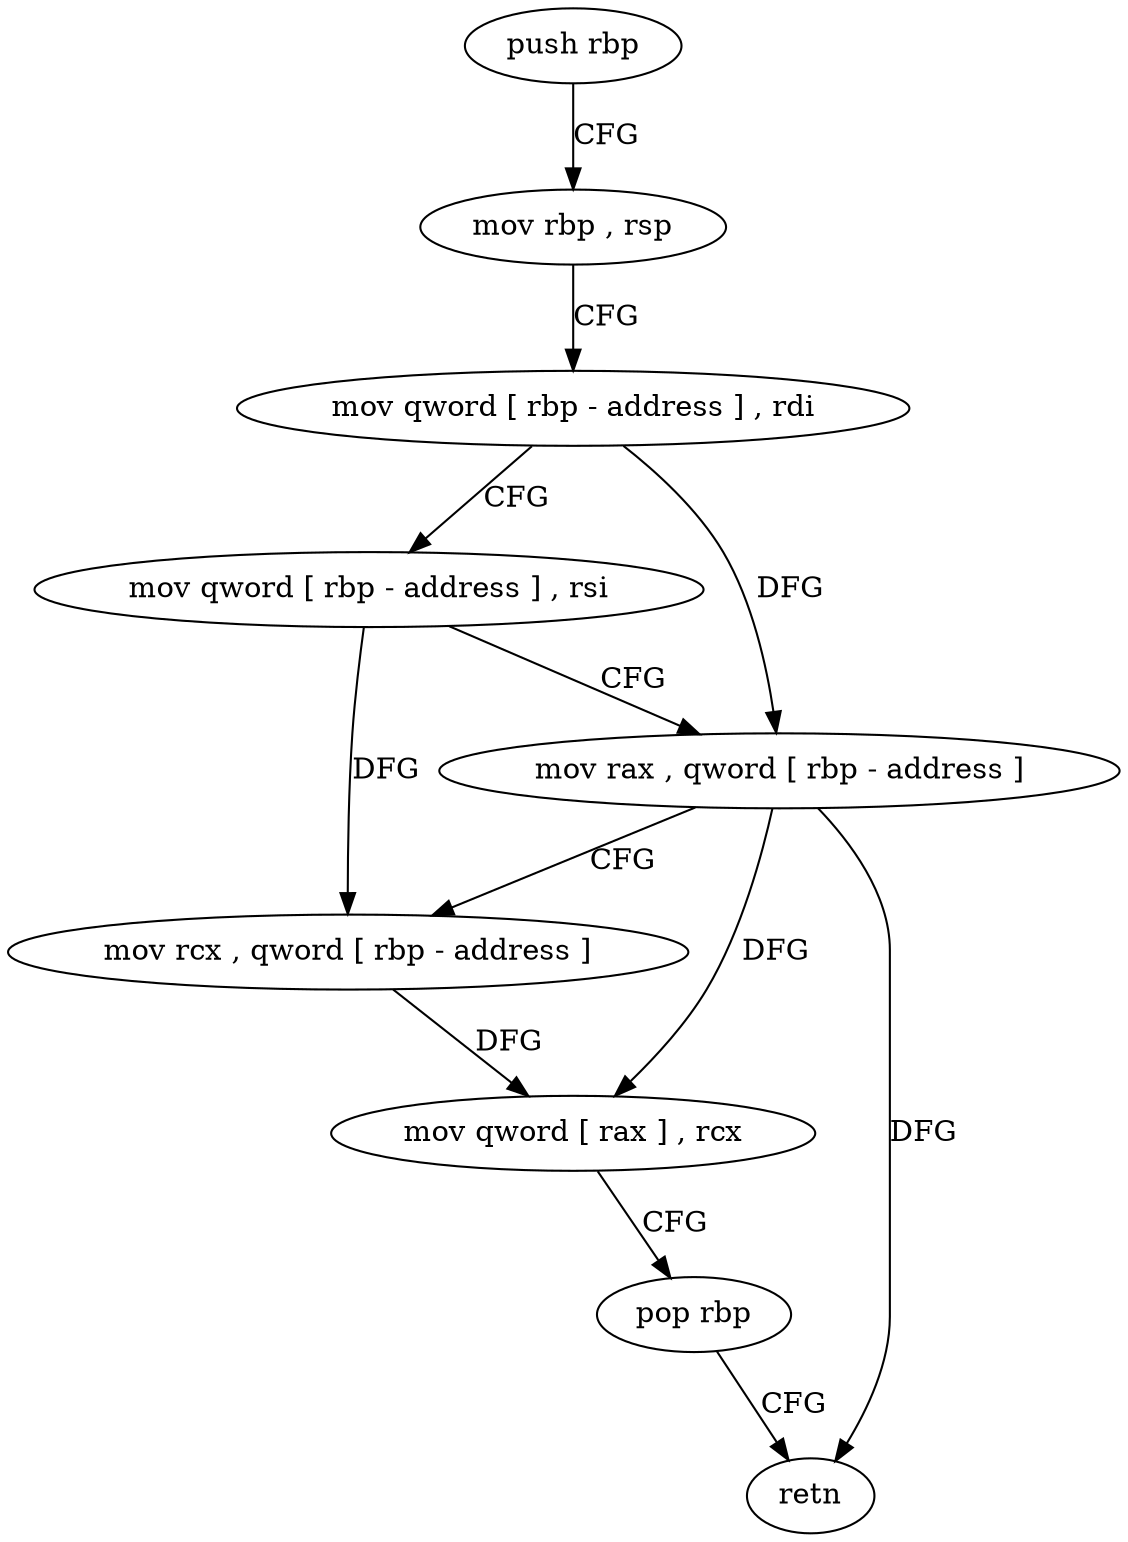 digraph "func" {
"4289648" [label = "push rbp" ]
"4289649" [label = "mov rbp , rsp" ]
"4289652" [label = "mov qword [ rbp - address ] , rdi" ]
"4289656" [label = "mov qword [ rbp - address ] , rsi" ]
"4289660" [label = "mov rax , qword [ rbp - address ]" ]
"4289664" [label = "mov rcx , qword [ rbp - address ]" ]
"4289668" [label = "mov qword [ rax ] , rcx" ]
"4289671" [label = "pop rbp" ]
"4289672" [label = "retn" ]
"4289648" -> "4289649" [ label = "CFG" ]
"4289649" -> "4289652" [ label = "CFG" ]
"4289652" -> "4289656" [ label = "CFG" ]
"4289652" -> "4289660" [ label = "DFG" ]
"4289656" -> "4289660" [ label = "CFG" ]
"4289656" -> "4289664" [ label = "DFG" ]
"4289660" -> "4289664" [ label = "CFG" ]
"4289660" -> "4289668" [ label = "DFG" ]
"4289660" -> "4289672" [ label = "DFG" ]
"4289664" -> "4289668" [ label = "DFG" ]
"4289668" -> "4289671" [ label = "CFG" ]
"4289671" -> "4289672" [ label = "CFG" ]
}
